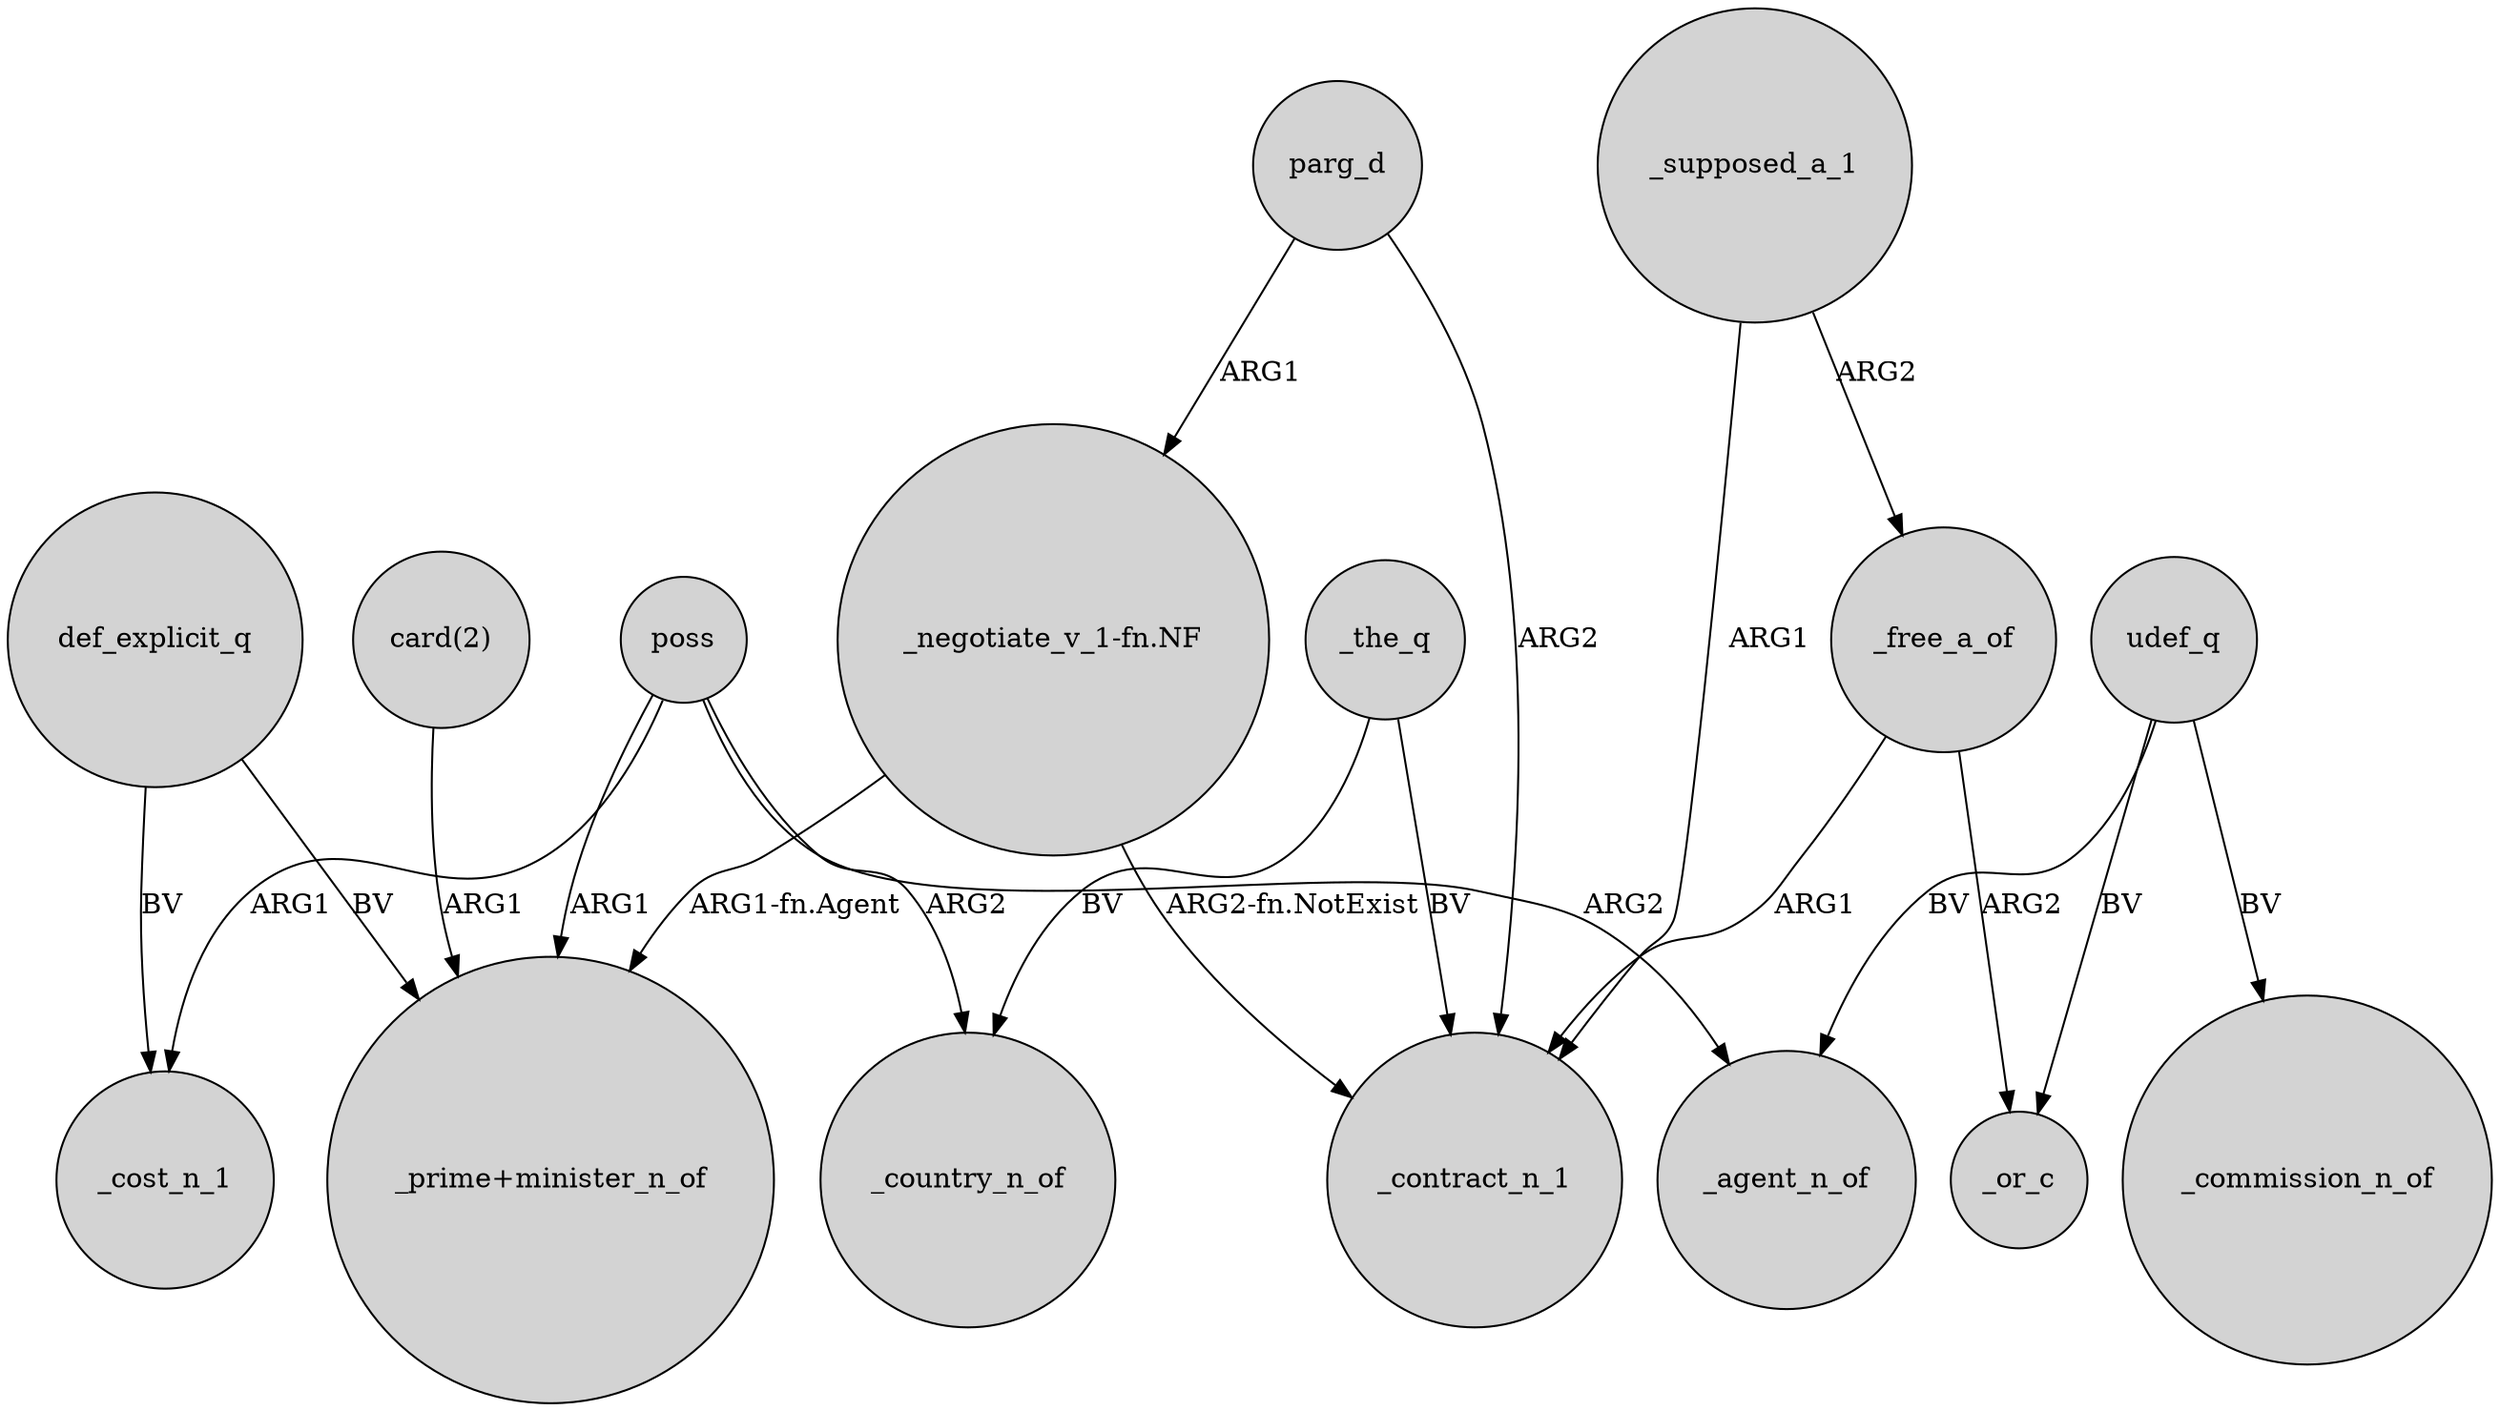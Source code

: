digraph {
	node [shape=circle style=filled]
	"card(2)" -> "_prime+minister_n_of" [label=ARG1]
	poss -> _country_n_of [label=ARG2]
	_free_a_of -> _or_c [label=ARG2]
	"_negotiate_v_1-fn.NF" -> "_prime+minister_n_of" [label="ARG1-fn.Agent"]
	poss -> "_prime+minister_n_of" [label=ARG1]
	udef_q -> _or_c [label=BV]
	def_explicit_q -> "_prime+minister_n_of" [label=BV]
	_the_q -> _country_n_of [label=BV]
	_the_q -> _contract_n_1 [label=BV]
	_free_a_of -> _contract_n_1 [label=ARG1]
	parg_d -> _contract_n_1 [label=ARG2]
	poss -> _agent_n_of [label=ARG2]
	_supposed_a_1 -> _free_a_of [label=ARG2]
	udef_q -> _commission_n_of [label=BV]
	def_explicit_q -> _cost_n_1 [label=BV]
	poss -> _cost_n_1 [label=ARG1]
	"_negotiate_v_1-fn.NF" -> _contract_n_1 [label="ARG2-fn.NotExist"]
	parg_d -> "_negotiate_v_1-fn.NF" [label=ARG1]
	_supposed_a_1 -> _contract_n_1 [label=ARG1]
	udef_q -> _agent_n_of [label=BV]
}
